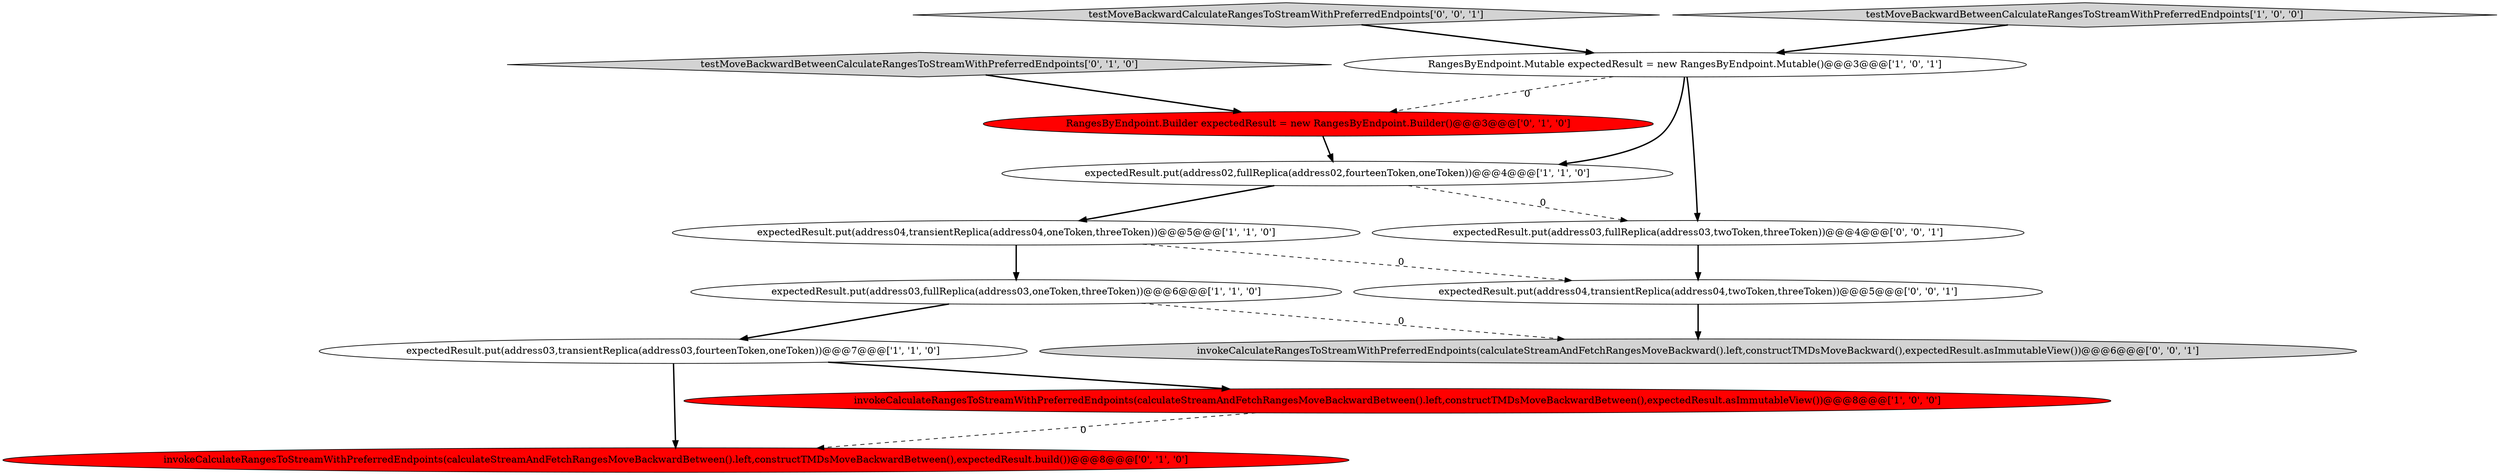digraph {
10 [style = filled, label = "expectedResult.put(address04,transientReplica(address04,twoToken,threeToken))@@@5@@@['0', '0', '1']", fillcolor = white, shape = ellipse image = "AAA0AAABBB3BBB"];
8 [style = filled, label = "testMoveBackwardBetweenCalculateRangesToStreamWithPreferredEndpoints['0', '1', '0']", fillcolor = lightgray, shape = diamond image = "AAA0AAABBB2BBB"];
1 [style = filled, label = "expectedResult.put(address04,transientReplica(address04,oneToken,threeToken))@@@5@@@['1', '1', '0']", fillcolor = white, shape = ellipse image = "AAA0AAABBB1BBB"];
6 [style = filled, label = "expectedResult.put(address02,fullReplica(address02,fourteenToken,oneToken))@@@4@@@['1', '1', '0']", fillcolor = white, shape = ellipse image = "AAA0AAABBB1BBB"];
9 [style = filled, label = "invokeCalculateRangesToStreamWithPreferredEndpoints(calculateStreamAndFetchRangesMoveBackwardBetween().left,constructTMDsMoveBackwardBetween(),expectedResult.build())@@@8@@@['0', '1', '0']", fillcolor = red, shape = ellipse image = "AAA1AAABBB2BBB"];
2 [style = filled, label = "expectedResult.put(address03,transientReplica(address03,fourteenToken,oneToken))@@@7@@@['1', '1', '0']", fillcolor = white, shape = ellipse image = "AAA0AAABBB1BBB"];
4 [style = filled, label = "invokeCalculateRangesToStreamWithPreferredEndpoints(calculateStreamAndFetchRangesMoveBackwardBetween().left,constructTMDsMoveBackwardBetween(),expectedResult.asImmutableView())@@@8@@@['1', '0', '0']", fillcolor = red, shape = ellipse image = "AAA1AAABBB1BBB"];
0 [style = filled, label = "RangesByEndpoint.Mutable expectedResult = new RangesByEndpoint.Mutable()@@@3@@@['1', '0', '1']", fillcolor = white, shape = ellipse image = "AAA0AAABBB1BBB"];
13 [style = filled, label = "testMoveBackwardCalculateRangesToStreamWithPreferredEndpoints['0', '0', '1']", fillcolor = lightgray, shape = diamond image = "AAA0AAABBB3BBB"];
11 [style = filled, label = "expectedResult.put(address03,fullReplica(address03,twoToken,threeToken))@@@4@@@['0', '0', '1']", fillcolor = white, shape = ellipse image = "AAA0AAABBB3BBB"];
7 [style = filled, label = "RangesByEndpoint.Builder expectedResult = new RangesByEndpoint.Builder()@@@3@@@['0', '1', '0']", fillcolor = red, shape = ellipse image = "AAA1AAABBB2BBB"];
5 [style = filled, label = "expectedResult.put(address03,fullReplica(address03,oneToken,threeToken))@@@6@@@['1', '1', '0']", fillcolor = white, shape = ellipse image = "AAA0AAABBB1BBB"];
3 [style = filled, label = "testMoveBackwardBetweenCalculateRangesToStreamWithPreferredEndpoints['1', '0', '0']", fillcolor = lightgray, shape = diamond image = "AAA0AAABBB1BBB"];
12 [style = filled, label = "invokeCalculateRangesToStreamWithPreferredEndpoints(calculateStreamAndFetchRangesMoveBackward().left,constructTMDsMoveBackward(),expectedResult.asImmutableView())@@@6@@@['0', '0', '1']", fillcolor = lightgray, shape = ellipse image = "AAA0AAABBB3BBB"];
1->5 [style = bold, label=""];
8->7 [style = bold, label=""];
6->1 [style = bold, label=""];
0->11 [style = bold, label=""];
4->9 [style = dashed, label="0"];
5->2 [style = bold, label=""];
5->12 [style = dashed, label="0"];
1->10 [style = dashed, label="0"];
2->9 [style = bold, label=""];
0->7 [style = dashed, label="0"];
0->6 [style = bold, label=""];
2->4 [style = bold, label=""];
11->10 [style = bold, label=""];
10->12 [style = bold, label=""];
3->0 [style = bold, label=""];
7->6 [style = bold, label=""];
13->0 [style = bold, label=""];
6->11 [style = dashed, label="0"];
}
